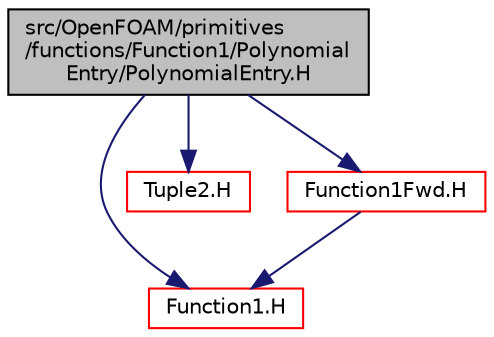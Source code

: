 digraph "src/OpenFOAM/primitives/functions/Function1/PolynomialEntry/PolynomialEntry.H"
{
  bgcolor="transparent";
  edge [fontname="Helvetica",fontsize="10",labelfontname="Helvetica",labelfontsize="10"];
  node [fontname="Helvetica",fontsize="10",shape=record];
  Node1 [label="src/OpenFOAM/primitives\l/functions/Function1/Polynomial\lEntry/PolynomialEntry.H",height=0.2,width=0.4,color="black", fillcolor="grey75", style="filled", fontcolor="black"];
  Node1 -> Node2 [color="midnightblue",fontsize="10",style="solid",fontname="Helvetica"];
  Node2 [label="Function1.H",height=0.2,width=0.4,color="red",URL="$a09027.html"];
  Node1 -> Node3 [color="midnightblue",fontsize="10",style="solid",fontname="Helvetica"];
  Node3 [label="Tuple2.H",height=0.2,width=0.4,color="red",URL="$a09245.html"];
  Node1 -> Node4 [color="midnightblue",fontsize="10",style="solid",fontname="Helvetica"];
  Node4 [label="Function1Fwd.H",height=0.2,width=0.4,color="red",URL="$a09028.html"];
  Node4 -> Node2 [color="midnightblue",fontsize="10",style="solid",fontname="Helvetica"];
}
